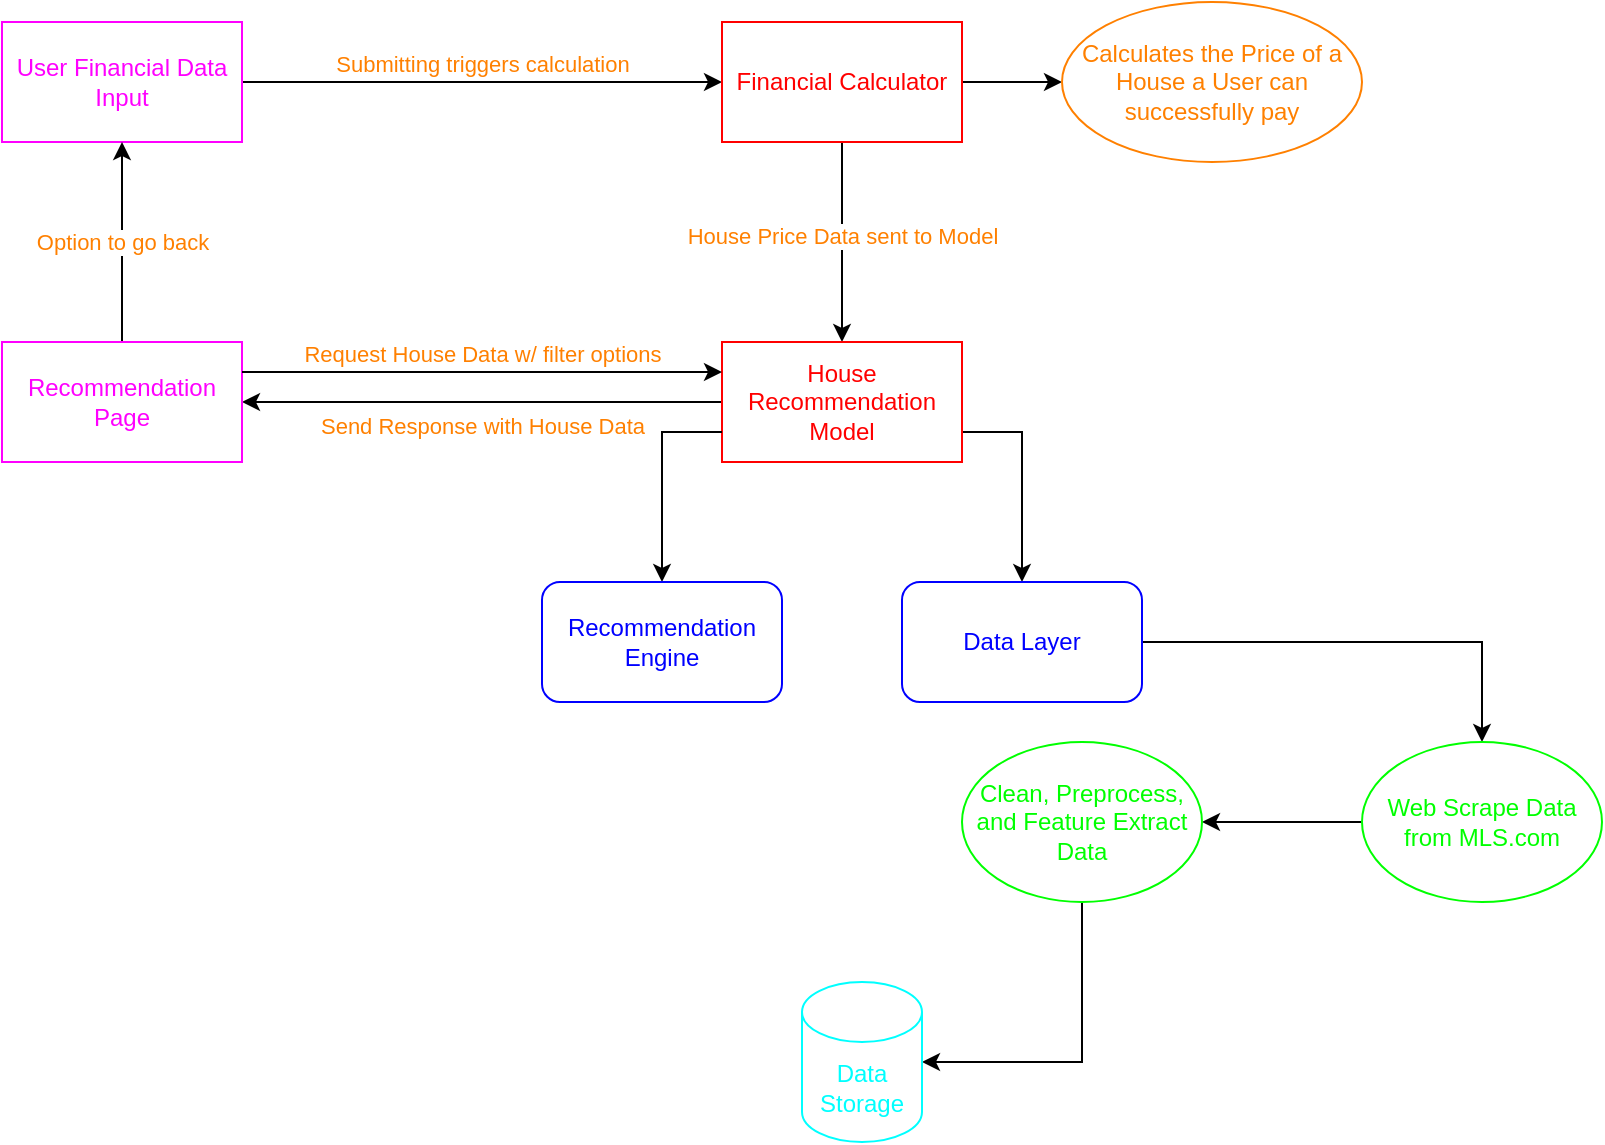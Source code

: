 <mxfile version="24.5.5" type="google">
  <diagram name="Page-1" id="cKjVq4eJRBWKapkbD6x5">
    <mxGraphModel dx="954" dy="559" grid="1" gridSize="10" guides="1" tooltips="1" connect="1" arrows="1" fold="1" page="1" pageScale="1" pageWidth="850" pageHeight="1100" math="0" shadow="0">
      <root>
        <mxCell id="0" />
        <mxCell id="1" parent="0" />
        <mxCell id="1jPYzUcfwXt_jr36FwYp-4" value="&lt;font color=&quot;#ff8000&quot;&gt;Submitting triggers calculation&lt;/font&gt;" style="edgeStyle=orthogonalEdgeStyle;rounded=0;orthogonalLoop=1;jettySize=auto;html=1;entryX=0;entryY=0.5;entryDx=0;entryDy=0;labelPosition=center;verticalLabelPosition=top;align=center;verticalAlign=bottom;" edge="1" parent="1" source="1jPYzUcfwXt_jr36FwYp-1" target="1jPYzUcfwXt_jr36FwYp-2">
          <mxGeometry relative="1" as="geometry">
            <mxPoint x="260" y="70" as="targetPoint" />
            <mxPoint as="offset" />
          </mxGeometry>
        </mxCell>
        <mxCell id="1jPYzUcfwXt_jr36FwYp-1" value="&lt;font color=&quot;#ff00ff&quot;&gt;User Financial Data Input&lt;/font&gt;" style="rounded=0;whiteSpace=wrap;html=1;strokeColor=#ff00ff;" vertex="1" parent="1">
          <mxGeometry x="40" y="40" width="120" height="60" as="geometry" />
        </mxCell>
        <mxCell id="1jPYzUcfwXt_jr36FwYp-6" value="" style="edgeStyle=orthogonalEdgeStyle;rounded=0;orthogonalLoop=1;jettySize=auto;html=1;" edge="1" parent="1" source="1jPYzUcfwXt_jr36FwYp-2" target="1jPYzUcfwXt_jr36FwYp-5">
          <mxGeometry relative="1" as="geometry" />
        </mxCell>
        <mxCell id="1jPYzUcfwXt_jr36FwYp-8" value="" style="edgeStyle=orthogonalEdgeStyle;rounded=0;orthogonalLoop=1;jettySize=auto;html=1;" edge="1" parent="1" source="1jPYzUcfwXt_jr36FwYp-2" target="1jPYzUcfwXt_jr36FwYp-7">
          <mxGeometry relative="1" as="geometry" />
        </mxCell>
        <mxCell id="1jPYzUcfwXt_jr36FwYp-9" value="&lt;font color=&quot;#ff8000&quot;&gt;House Price Data sent to Model&lt;/font&gt;" style="edgeLabel;html=1;align=center;verticalAlign=middle;resizable=0;points=[];" vertex="1" connectable="0" parent="1jPYzUcfwXt_jr36FwYp-8">
          <mxGeometry x="-0.06" relative="1" as="geometry">
            <mxPoint as="offset" />
          </mxGeometry>
        </mxCell>
        <mxCell id="1jPYzUcfwXt_jr36FwYp-2" value="&lt;font color=&quot;#ff0000&quot;&gt;Financial Calculator&lt;/font&gt;" style="rounded=0;whiteSpace=wrap;html=1;strokeColor=#ff0000;" vertex="1" parent="1">
          <mxGeometry x="400" y="40" width="120" height="60" as="geometry" />
        </mxCell>
        <mxCell id="1jPYzUcfwXt_jr36FwYp-5" value="&lt;font color=&quot;#ff8000&quot;&gt;Calculates the Price of a House a User can successfully pay&lt;/font&gt;" style="ellipse;whiteSpace=wrap;html=1;strokeColor=#ff8000;" vertex="1" parent="1">
          <mxGeometry x="570" y="30" width="150" height="80" as="geometry" />
        </mxCell>
        <mxCell id="1jPYzUcfwXt_jr36FwYp-12" value="" style="edgeStyle=orthogonalEdgeStyle;rounded=0;orthogonalLoop=1;jettySize=auto;html=1;entryX=0.5;entryY=0;entryDx=0;entryDy=0;exitX=1;exitY=0.75;exitDx=0;exitDy=0;" edge="1" parent="1" source="1jPYzUcfwXt_jr36FwYp-7" target="1jPYzUcfwXt_jr36FwYp-10">
          <mxGeometry relative="1" as="geometry">
            <mxPoint x="580" y="230" as="sourcePoint" />
            <mxPoint x="620" y="280" as="targetPoint" />
          </mxGeometry>
        </mxCell>
        <mxCell id="1jPYzUcfwXt_jr36FwYp-21" value="" style="edgeStyle=orthogonalEdgeStyle;rounded=0;orthogonalLoop=1;jettySize=auto;html=1;entryX=1;entryY=0.5;entryDx=0;entryDy=0;labelPosition=center;verticalLabelPosition=bottom;align=center;verticalAlign=top;" edge="1" parent="1" source="1jPYzUcfwXt_jr36FwYp-7" target="1jPYzUcfwXt_jr36FwYp-17">
          <mxGeometry relative="1" as="geometry">
            <mxPoint x="300" y="230" as="targetPoint" />
          </mxGeometry>
        </mxCell>
        <mxCell id="1jPYzUcfwXt_jr36FwYp-26" value="&lt;font color=&quot;#ff8000&quot;&gt;Send Response with House Data&lt;/font&gt;" style="edgeLabel;html=1;align=center;verticalAlign=middle;resizable=0;points=[];" vertex="1" connectable="0" parent="1jPYzUcfwXt_jr36FwYp-21">
          <mxGeometry relative="1" as="geometry">
            <mxPoint y="12" as="offset" />
          </mxGeometry>
        </mxCell>
        <mxCell id="1jPYzUcfwXt_jr36FwYp-7" value="&lt;font color=&quot;#ff0000&quot;&gt;House Recommendation Model&lt;/font&gt;" style="rounded=0;whiteSpace=wrap;html=1;strokeColor=#ff0000;" vertex="1" parent="1">
          <mxGeometry x="400" y="200" width="120" height="60" as="geometry" />
        </mxCell>
        <mxCell id="1jPYzUcfwXt_jr36FwYp-33" value="" style="edgeStyle=orthogonalEdgeStyle;rounded=0;orthogonalLoop=1;jettySize=auto;html=1;entryX=0.5;entryY=0;entryDx=0;entryDy=0;" edge="1" parent="1" source="1jPYzUcfwXt_jr36FwYp-10" target="1jPYzUcfwXt_jr36FwYp-28">
          <mxGeometry relative="1" as="geometry">
            <mxPoint x="800" y="350" as="targetPoint" />
          </mxGeometry>
        </mxCell>
        <mxCell id="1jPYzUcfwXt_jr36FwYp-10" value="&lt;font color=&quot;#0000ff&quot;&gt;Data Layer&lt;/font&gt;" style="rounded=1;whiteSpace=wrap;html=1;strokeColor=#0000ff;" vertex="1" parent="1">
          <mxGeometry x="490" y="320" width="120" height="60" as="geometry" />
        </mxCell>
        <mxCell id="1jPYzUcfwXt_jr36FwYp-13" value="" style="edgeStyle=orthogonalEdgeStyle;rounded=0;orthogonalLoop=1;jettySize=auto;html=1;entryX=0.5;entryY=0;entryDx=0;entryDy=0;exitX=0;exitY=0.75;exitDx=0;exitDy=0;" edge="1" parent="1" source="1jPYzUcfwXt_jr36FwYp-7" target="1jPYzUcfwXt_jr36FwYp-14">
          <mxGeometry relative="1" as="geometry">
            <mxPoint x="200" y="230" as="sourcePoint" />
            <mxPoint x="300" y="280" as="targetPoint" />
            <Array as="points">
              <mxPoint x="370" y="245" />
            </Array>
          </mxGeometry>
        </mxCell>
        <mxCell id="1jPYzUcfwXt_jr36FwYp-14" value="&lt;font color=&quot;#0000ff&quot;&gt;Recommendation Engine&lt;/font&gt;" style="rounded=1;whiteSpace=wrap;html=1;strokeColor=#0000ff;" vertex="1" parent="1">
          <mxGeometry x="310" y="320" width="120" height="60" as="geometry" />
        </mxCell>
        <mxCell id="1jPYzUcfwXt_jr36FwYp-18" value="&lt;font color=&quot;#ff8000&quot;&gt;Option to go back&lt;/font&gt;" style="edgeStyle=orthogonalEdgeStyle;rounded=0;orthogonalLoop=1;jettySize=auto;html=1;" edge="1" parent="1" source="1jPYzUcfwXt_jr36FwYp-17" target="1jPYzUcfwXt_jr36FwYp-1">
          <mxGeometry relative="1" as="geometry" />
        </mxCell>
        <mxCell id="1jPYzUcfwXt_jr36FwYp-17" value="&lt;font color=&quot;#ff00ff&quot;&gt;Recommendation Page&lt;/font&gt;" style="rounded=0;whiteSpace=wrap;html=1;strokeColor=#ff00ff;" vertex="1" parent="1">
          <mxGeometry x="40" y="200" width="120" height="60" as="geometry" />
        </mxCell>
        <mxCell id="1jPYzUcfwXt_jr36FwYp-23" value="&lt;font color=&quot;#ff8000&quot;&gt;Request House Data w/ filter options&lt;/font&gt;" style="edgeStyle=orthogonalEdgeStyle;rounded=0;orthogonalLoop=1;jettySize=auto;html=1;entryX=0;entryY=0.25;entryDx=0;entryDy=0;exitX=1;exitY=0.25;exitDx=0;exitDy=0;labelPosition=center;verticalLabelPosition=top;align=center;verticalAlign=bottom;" edge="1" parent="1" source="1jPYzUcfwXt_jr36FwYp-17" target="1jPYzUcfwXt_jr36FwYp-7">
          <mxGeometry relative="1" as="geometry">
            <mxPoint x="260" y="210" as="sourcePoint" />
            <mxPoint x="380" y="210" as="targetPoint" />
            <mxPoint as="offset" />
          </mxGeometry>
        </mxCell>
        <mxCell id="1jPYzUcfwXt_jr36FwYp-40" value="" style="edgeStyle=orthogonalEdgeStyle;rounded=0;orthogonalLoop=1;jettySize=auto;html=1;" edge="1" parent="1" source="1jPYzUcfwXt_jr36FwYp-28" target="1jPYzUcfwXt_jr36FwYp-34">
          <mxGeometry relative="1" as="geometry" />
        </mxCell>
        <mxCell id="1jPYzUcfwXt_jr36FwYp-28" value="&lt;font color=&quot;#00ff00&quot;&gt;Web Scrape Data from MLS.com&lt;/font&gt;" style="ellipse;whiteSpace=wrap;html=1;strokeColor=#00ff00;" vertex="1" parent="1">
          <mxGeometry x="720" y="400" width="120" height="80" as="geometry" />
        </mxCell>
        <mxCell id="1jPYzUcfwXt_jr36FwYp-39" value="" style="edgeStyle=orthogonalEdgeStyle;rounded=0;orthogonalLoop=1;jettySize=auto;html=1;entryX=1;entryY=0.5;entryDx=0;entryDy=0;entryPerimeter=0;" edge="1" parent="1" source="1jPYzUcfwXt_jr36FwYp-34" target="1jPYzUcfwXt_jr36FwYp-37">
          <mxGeometry relative="1" as="geometry">
            <mxPoint x="645" y="570" as="targetPoint" />
            <Array as="points">
              <mxPoint x="580" y="560" />
            </Array>
          </mxGeometry>
        </mxCell>
        <mxCell id="1jPYzUcfwXt_jr36FwYp-34" value="&lt;font color=&quot;#00ff00&quot;&gt;Clean, Preprocess, and Feature Extract Data&lt;/font&gt;" style="ellipse;whiteSpace=wrap;html=1;strokeColor=#00ff00;" vertex="1" parent="1">
          <mxGeometry x="520" y="400" width="120" height="80" as="geometry" />
        </mxCell>
        <mxCell id="1jPYzUcfwXt_jr36FwYp-37" value="&lt;font color=&quot;#00ffff&quot;&gt;Data Storage&lt;/font&gt;" style="shape=cylinder3;whiteSpace=wrap;html=1;boundedLbl=1;backgroundOutline=1;size=15;strokeColor=#00ffff;" vertex="1" parent="1">
          <mxGeometry x="440" y="520" width="60" height="80" as="geometry" />
        </mxCell>
      </root>
    </mxGraphModel>
  </diagram>
</mxfile>
